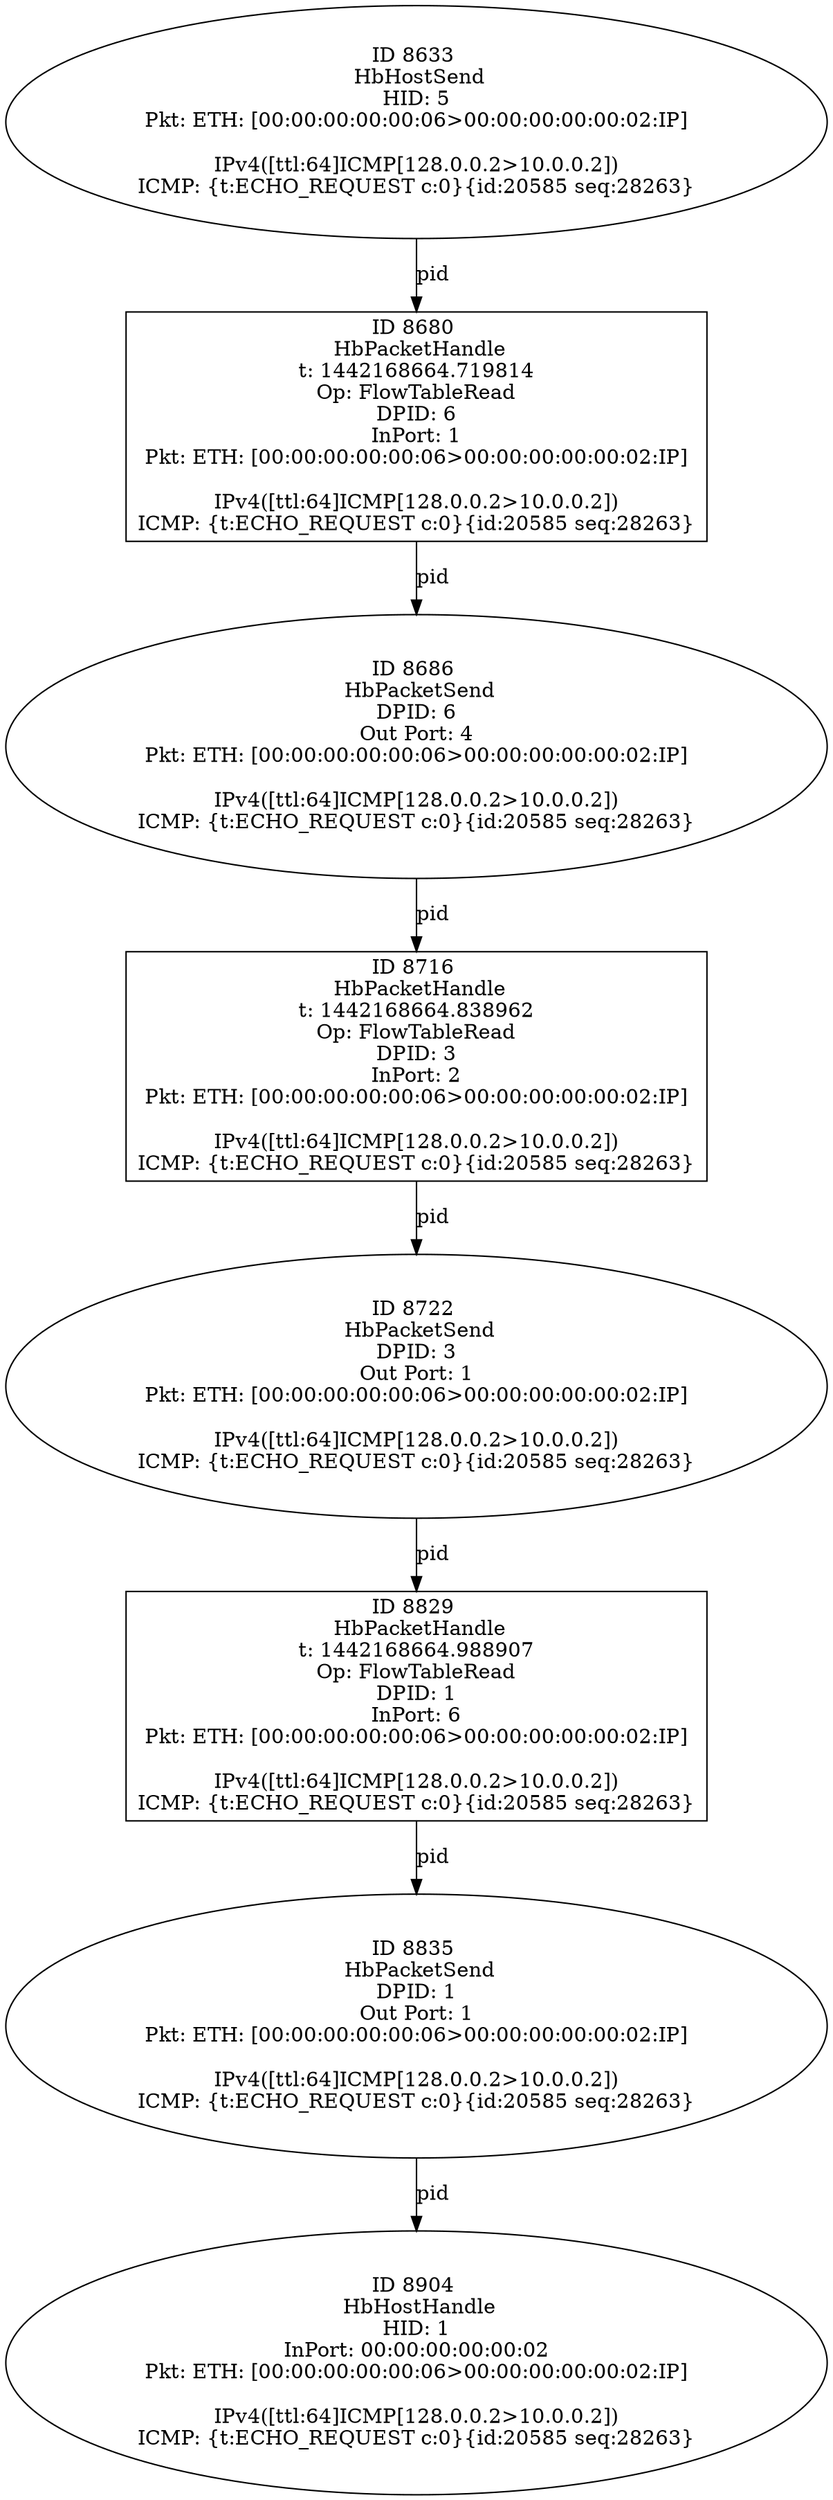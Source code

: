 strict digraph G {
8835 [shape=oval, event=<hb_events.HbPacketSend object at 0x10c0e4ed0>, label="ID 8835 
 HbPacketSend
DPID: 1
Out Port: 1
Pkt: ETH: [00:00:00:00:00:06>00:00:00:00:00:02:IP]

IPv4([ttl:64]ICMP[128.0.0.2>10.0.0.2])
ICMP: {t:ECHO_REQUEST c:0}{id:20585 seq:28263}"];
8680 [shape=box, event=<hb_events.HbPacketHandle object at 0x10c04fcd0>, label="ID 8680 
 HbPacketHandle
t: 1442168664.719814
Op: FlowTableRead
DPID: 6
InPort: 1
Pkt: ETH: [00:00:00:00:00:06>00:00:00:00:00:02:IP]

IPv4([ttl:64]ICMP[128.0.0.2>10.0.0.2])
ICMP: {t:ECHO_REQUEST c:0}{id:20585 seq:28263}"];
8716 [shape=box, event=<hb_events.HbPacketHandle object at 0x10c081150>, label="ID 8716 
 HbPacketHandle
t: 1442168664.838962
Op: FlowTableRead
DPID: 3
InPort: 2
Pkt: ETH: [00:00:00:00:00:06>00:00:00:00:00:02:IP]

IPv4([ttl:64]ICMP[128.0.0.2>10.0.0.2])
ICMP: {t:ECHO_REQUEST c:0}{id:20585 seq:28263}"];
8686 [shape=oval, event=<hb_events.HbPacketSend object at 0x10c057190>, label="ID 8686 
 HbPacketSend
DPID: 6
Out Port: 4
Pkt: ETH: [00:00:00:00:00:06>00:00:00:00:00:02:IP]

IPv4([ttl:64]ICMP[128.0.0.2>10.0.0.2])
ICMP: {t:ECHO_REQUEST c:0}{id:20585 seq:28263}"];
8829 [shape=box, event=<hb_events.HbPacketHandle object at 0x10c0dc510>, label="ID 8829 
 HbPacketHandle
t: 1442168664.988907
Op: FlowTableRead
DPID: 1
InPort: 6
Pkt: ETH: [00:00:00:00:00:06>00:00:00:00:00:02:IP]

IPv4([ttl:64]ICMP[128.0.0.2>10.0.0.2])
ICMP: {t:ECHO_REQUEST c:0}{id:20585 seq:28263}"];
8904 [shape=oval, event=<hb_events.HbHostHandle object at 0x10c116f50>, label="ID 8904 
 HbHostHandle
HID: 1
InPort: 00:00:00:00:00:02
Pkt: ETH: [00:00:00:00:00:06>00:00:00:00:00:02:IP]

IPv4([ttl:64]ICMP[128.0.0.2>10.0.0.2])
ICMP: {t:ECHO_REQUEST c:0}{id:20585 seq:28263}"];
8722 [shape=oval, event=<hb_events.HbPacketSend object at 0x10c0815d0>, label="ID 8722 
 HbPacketSend
DPID: 3
Out Port: 1
Pkt: ETH: [00:00:00:00:00:06>00:00:00:00:00:02:IP]

IPv4([ttl:64]ICMP[128.0.0.2>10.0.0.2])
ICMP: {t:ECHO_REQUEST c:0}{id:20585 seq:28263}"];
8633 [shape=oval, event=<hb_events.HbHostSend object at 0x10c032f90>, label="ID 8633 
 HbHostSend
HID: 5
Pkt: ETH: [00:00:00:00:00:06>00:00:00:00:00:02:IP]

IPv4([ttl:64]ICMP[128.0.0.2>10.0.0.2])
ICMP: {t:ECHO_REQUEST c:0}{id:20585 seq:28263}"];
8835 -> 8904  [rel=pid, label=pid];
8680 -> 8686  [rel=pid, label=pid];
8716 -> 8722  [rel=pid, label=pid];
8686 -> 8716  [rel=pid, label=pid];
8722 -> 8829  [rel=pid, label=pid];
8633 -> 8680  [rel=pid, label=pid];
8829 -> 8835  [rel=pid, label=pid];
}
